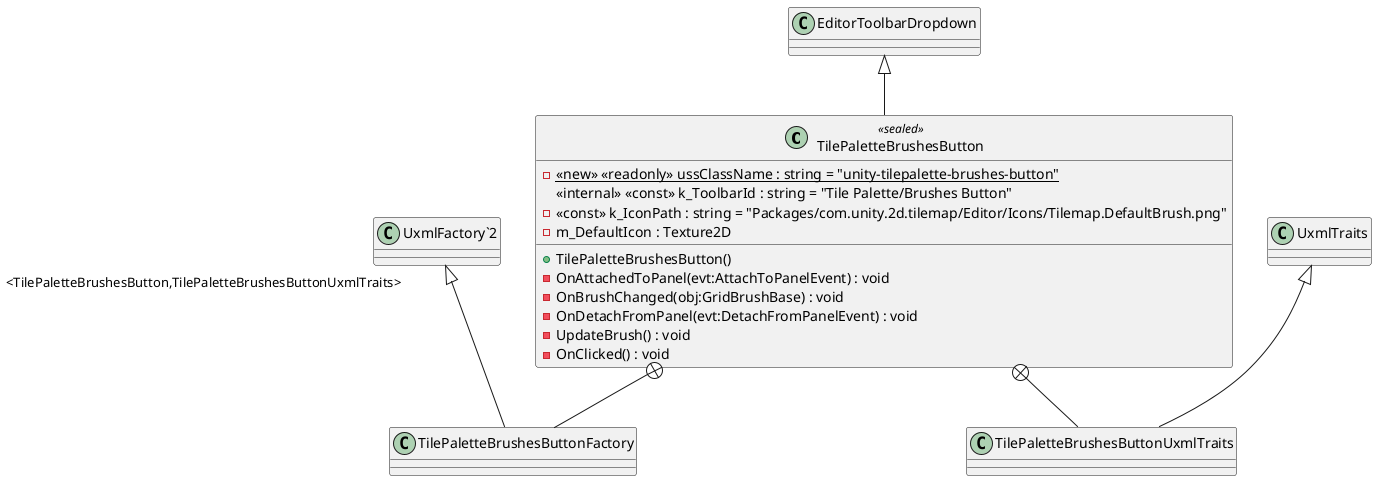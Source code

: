 @startuml
class TilePaletteBrushesButton <<sealed>> {
    - <<new>> {static} <<readonly>> ussClassName : string = "unity-tilepalette-brushes-button"
    <<internal>> <<const>> k_ToolbarId : string = "Tile Palette/Brushes Button"
    - <<const>> k_IconPath : string = "Packages/com.unity.2d.tilemap/Editor/Icons/Tilemap.DefaultBrush.png"
    - m_DefaultIcon : Texture2D
    + TilePaletteBrushesButton()
    - OnAttachedToPanel(evt:AttachToPanelEvent) : void
    - OnBrushChanged(obj:GridBrushBase) : void
    - OnDetachFromPanel(evt:DetachFromPanelEvent) : void
    - UpdateBrush() : void
    - OnClicked() : void
}
class TilePaletteBrushesButtonFactory {
}
class TilePaletteBrushesButtonUxmlTraits {
}
EditorToolbarDropdown <|-- TilePaletteBrushesButton
TilePaletteBrushesButton +-- TilePaletteBrushesButtonFactory
"UxmlFactory`2" "<TilePaletteBrushesButton,TilePaletteBrushesButtonUxmlTraits>" <|-- TilePaletteBrushesButtonFactory
TilePaletteBrushesButton +-- TilePaletteBrushesButtonUxmlTraits
UxmlTraits <|-- TilePaletteBrushesButtonUxmlTraits
@enduml
